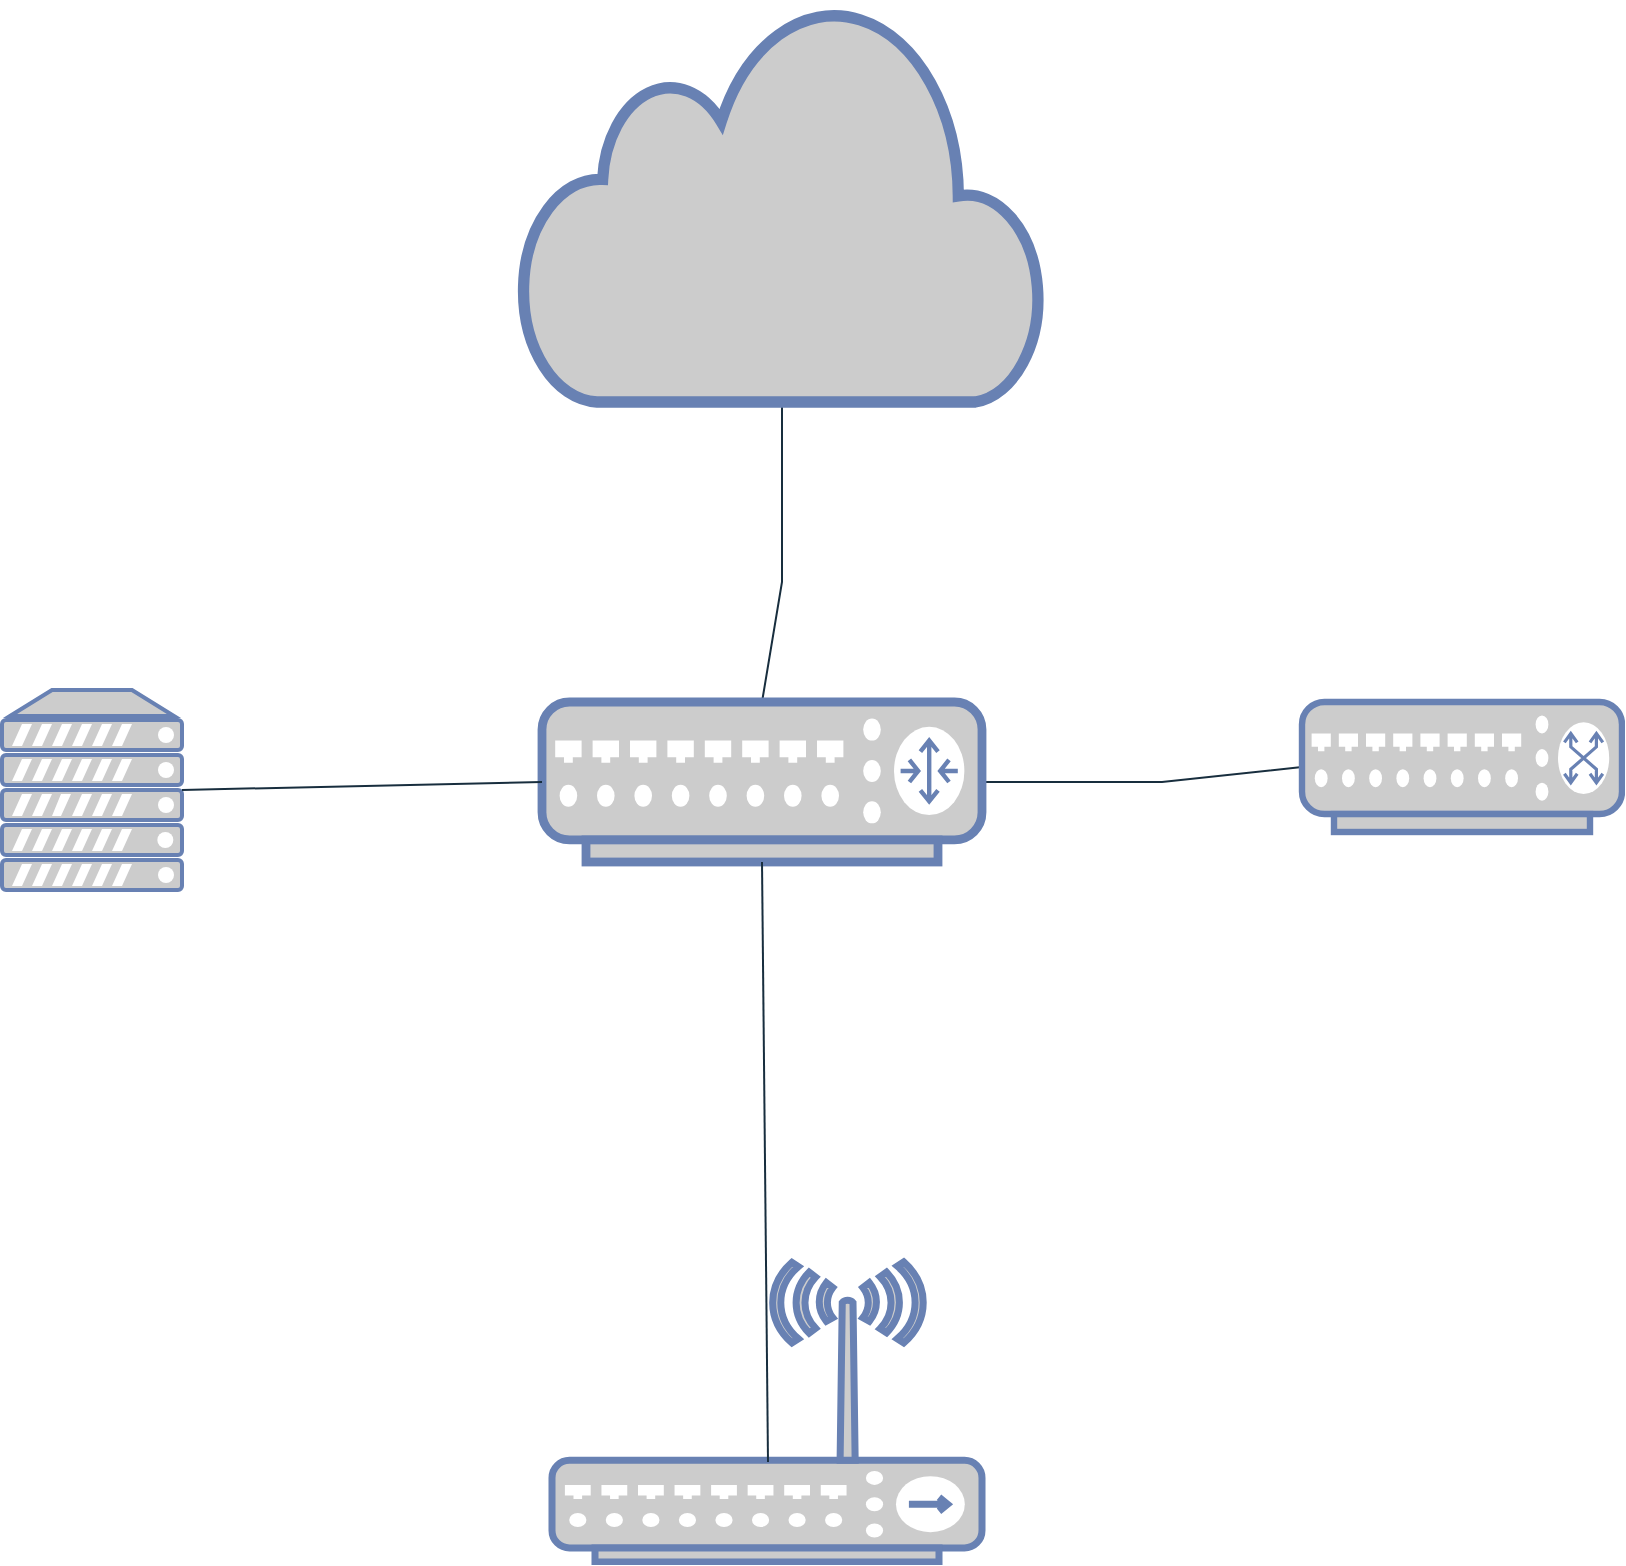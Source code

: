 <mxfile version="24.7.7">
  <diagram id="1JJ-UvxjRfw-XplDersZ" name="Page-1">
    <mxGraphModel dx="1478" dy="1684" grid="1" gridSize="10" guides="1" tooltips="1" connect="1" arrows="1" fold="1" page="1" pageScale="1" pageWidth="1169" pageHeight="827" math="0" shadow="0">
      <root>
        <mxCell id="0" />
        <mxCell id="1" parent="0" />
        <mxCell id="GdHHIwHBryNfU4gJc2sP-62" style="edgeStyle=none;rounded=0;orthogonalLoop=1;jettySize=auto;html=1;sourcePerimeterSpacing=10;endArrow=none;endFill=0;targetPerimeterSpacing=10;labelBackgroundColor=none;fontColor=default;strokeColor=#182E3E;exitX=0.5;exitY=1;exitDx=0;exitDy=0;exitPerimeter=0;entryX=0.5;entryY=0;entryDx=0;entryDy=0;entryPerimeter=0;" parent="1" source="i--9-TYG0iBbZ-GK-cEJ-16" edge="1" target="i--9-TYG0iBbZ-GK-cEJ-14">
          <mxGeometry relative="1" as="geometry">
            <mxPoint x="550" y="285" as="targetPoint" />
            <mxPoint x="549.995" y="230" as="sourcePoint" />
            <Array as="points">
              <mxPoint x="550" y="260" />
            </Array>
          </mxGeometry>
        </mxCell>
        <mxCell id="GdHHIwHBryNfU4gJc2sP-48" style="edgeStyle=none;rounded=0;orthogonalLoop=1;jettySize=auto;html=1;endArrow=none;endFill=0;sourcePerimeterSpacing=10;targetPerimeterSpacing=10;labelBackgroundColor=none;fontColor=default;strokeColor=#182E3E;exitX=0;exitY=0.5;exitDx=0;exitDy=0;exitPerimeter=0;entryX=1;entryY=0.5;entryDx=0;entryDy=0;entryPerimeter=0;" parent="1" source="i--9-TYG0iBbZ-GK-cEJ-17" target="i--9-TYG0iBbZ-GK-cEJ-14" edge="1">
          <mxGeometry relative="1" as="geometry">
            <mxPoint x="779.995" y="469.999" as="sourcePoint" />
            <mxPoint x="670" y="353" as="targetPoint" />
            <Array as="points">
              <mxPoint x="740" y="360" />
            </Array>
          </mxGeometry>
        </mxCell>
        <mxCell id="i--9-TYG0iBbZ-GK-cEJ-14" value="" style="fontColor=#0066CC;verticalAlign=top;verticalLabelPosition=bottom;labelPosition=center;align=center;html=1;outlineConnect=0;fillColor=#CCCCCC;strokeColor=#6881B3;gradientColor=none;gradientDirection=north;strokeWidth=2;shape=mxgraph.networks.router;" vertex="1" parent="1">
          <mxGeometry x="430" y="320" width="220" height="80" as="geometry" />
        </mxCell>
        <mxCell id="i--9-TYG0iBbZ-GK-cEJ-16" value="" style="html=1;outlineConnect=0;fillColor=#CCCCCC;strokeColor=#6881B3;gradientColor=none;gradientDirection=north;strokeWidth=2;shape=mxgraph.networks.cloud;fontColor=#ffffff;" vertex="1" parent="1">
          <mxGeometry x="420" y="-30" width="260" height="200" as="geometry" />
        </mxCell>
        <mxCell id="i--9-TYG0iBbZ-GK-cEJ-17" value="" style="fontColor=#0066CC;verticalAlign=top;verticalLabelPosition=bottom;labelPosition=center;align=center;html=1;outlineConnect=0;fillColor=#CCCCCC;strokeColor=#6881B3;gradientColor=none;gradientDirection=north;strokeWidth=2;shape=mxgraph.networks.switch;" vertex="1" parent="1">
          <mxGeometry x="810" y="320" width="160" height="65" as="geometry" />
        </mxCell>
        <mxCell id="i--9-TYG0iBbZ-GK-cEJ-22" value="" style="fontColor=#0066CC;verticalAlign=top;verticalLabelPosition=bottom;labelPosition=center;align=center;html=1;outlineConnect=0;fillColor=#CCCCCC;strokeColor=#6881B3;gradientColor=none;gradientDirection=north;strokeWidth=2;shape=mxgraph.networks.server;" vertex="1" parent="1">
          <mxGeometry x="160" y="314" width="90" height="100" as="geometry" />
        </mxCell>
        <mxCell id="i--9-TYG0iBbZ-GK-cEJ-23" value="" style="fontColor=#0066CC;verticalAlign=top;verticalLabelPosition=bottom;labelPosition=center;align=center;html=1;outlineConnect=0;fillColor=#CCCCCC;strokeColor=#6881B3;gradientColor=none;gradientDirection=north;strokeWidth=2;shape=mxgraph.networks.wireless_hub;" vertex="1" parent="1">
          <mxGeometry x="435" y="600" width="215" height="150" as="geometry" />
        </mxCell>
        <mxCell id="i--9-TYG0iBbZ-GK-cEJ-25" style="edgeStyle=none;rounded=0;orthogonalLoop=1;jettySize=auto;html=1;endArrow=none;endFill=0;sourcePerimeterSpacing=10;targetPerimeterSpacing=10;labelBackgroundColor=none;fontColor=default;strokeColor=#182E3E;exitX=0.5;exitY=1;exitDx=0;exitDy=0;exitPerimeter=0;" edge="1" parent="1" source="i--9-TYG0iBbZ-GK-cEJ-14">
          <mxGeometry relative="1" as="geometry">
            <mxPoint x="910" y="650" as="sourcePoint" />
            <mxPoint x="543" y="700" as="targetPoint" />
            <Array as="points" />
          </mxGeometry>
        </mxCell>
        <mxCell id="i--9-TYG0iBbZ-GK-cEJ-26" style="edgeStyle=none;rounded=0;orthogonalLoop=1;jettySize=auto;html=1;endArrow=none;endFill=0;sourcePerimeterSpacing=10;targetPerimeterSpacing=10;labelBackgroundColor=none;fontColor=default;strokeColor=#182E3E;exitX=1;exitY=0.5;exitDx=0;exitDy=0;exitPerimeter=0;entryX=0;entryY=0.5;entryDx=0;entryDy=0;entryPerimeter=0;" edge="1" parent="1" source="i--9-TYG0iBbZ-GK-cEJ-22" target="i--9-TYG0iBbZ-GK-cEJ-14">
          <mxGeometry relative="1" as="geometry">
            <mxPoint x="820" y="363" as="sourcePoint" />
            <mxPoint x="440" y="370" as="targetPoint" />
            <Array as="points" />
          </mxGeometry>
        </mxCell>
      </root>
    </mxGraphModel>
  </diagram>
</mxfile>

